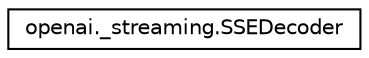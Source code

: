 digraph "Graphical Class Hierarchy"
{
 // LATEX_PDF_SIZE
  edge [fontname="Helvetica",fontsize="10",labelfontname="Helvetica",labelfontsize="10"];
  node [fontname="Helvetica",fontsize="10",shape=record];
  rankdir="LR";
  Node0 [label="openai._streaming.SSEDecoder",height=0.2,width=0.4,color="black", fillcolor="white", style="filled",URL="$classopenai_1_1__streaming_1_1SSEDecoder.html",tooltip=" "];
}
